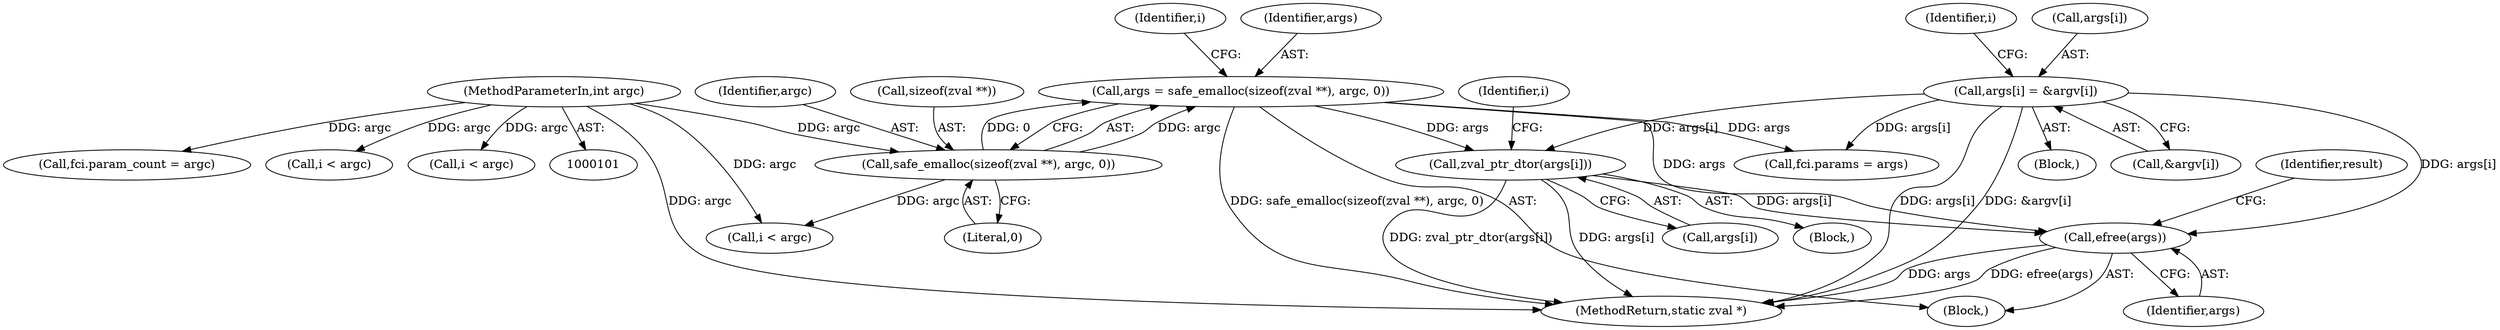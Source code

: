 digraph "0_php_dccda88f27a084bcbbb30198ace12b4e7ae961cc_10@array" {
"1000256" [label="(Call,zval_ptr_dtor(args[i]))"];
"1000140" [label="(Call,args[i] = &argv[i])"];
"1000123" [label="(Call,args = safe_emalloc(sizeof(zval **), argc, 0))"];
"1000125" [label="(Call,safe_emalloc(sizeof(zval **), argc, 0))"];
"1000105" [label="(MethodParameterIn,int argc)"];
"1000260" [label="(Call,efree(args))"];
"1000140" [label="(Call,args[i] = &argv[i])"];
"1000125" [label="(Call,safe_emalloc(sizeof(zval **), argc, 0))"];
"1000129" [label="(Literal,0)"];
"1000128" [label="(Identifier,argc)"];
"1000255" [label="(Block,)"];
"1000139" [label="(Block,)"];
"1000260" [label="(Call,efree(args))"];
"1000138" [label="(Identifier,i)"];
"1000188" [label="(Call,fci.params = args)"];
"1000144" [label="(Call,&argv[i])"];
"1000296" [label="(MethodReturn,static zval *)"];
"1000183" [label="(Call,fci.param_count = argc)"];
"1000283" [label="(Call,i < argc)"];
"1000256" [label="(Call,zval_ptr_dtor(args[i]))"];
"1000132" [label="(Identifier,i)"];
"1000124" [label="(Identifier,args)"];
"1000118" [label="(Block,)"];
"1000257" [label="(Call,args[i])"];
"1000250" [label="(Call,i < argc)"];
"1000254" [label="(Identifier,i)"];
"1000264" [label="(Identifier,result)"];
"1000141" [label="(Call,args[i])"];
"1000123" [label="(Call,args = safe_emalloc(sizeof(zval **), argc, 0))"];
"1000134" [label="(Call,i < argc)"];
"1000105" [label="(MethodParameterIn,int argc)"];
"1000261" [label="(Identifier,args)"];
"1000126" [label="(Call,sizeof(zval **))"];
"1000256" -> "1000255"  [label="AST: "];
"1000256" -> "1000257"  [label="CFG: "];
"1000257" -> "1000256"  [label="AST: "];
"1000254" -> "1000256"  [label="CFG: "];
"1000256" -> "1000296"  [label="DDG: zval_ptr_dtor(args[i])"];
"1000256" -> "1000296"  [label="DDG: args[i]"];
"1000140" -> "1000256"  [label="DDG: args[i]"];
"1000123" -> "1000256"  [label="DDG: args"];
"1000256" -> "1000260"  [label="DDG: args[i]"];
"1000140" -> "1000139"  [label="AST: "];
"1000140" -> "1000144"  [label="CFG: "];
"1000141" -> "1000140"  [label="AST: "];
"1000144" -> "1000140"  [label="AST: "];
"1000138" -> "1000140"  [label="CFG: "];
"1000140" -> "1000296"  [label="DDG: args[i]"];
"1000140" -> "1000296"  [label="DDG: &argv[i]"];
"1000140" -> "1000188"  [label="DDG: args[i]"];
"1000140" -> "1000260"  [label="DDG: args[i]"];
"1000123" -> "1000118"  [label="AST: "];
"1000123" -> "1000125"  [label="CFG: "];
"1000124" -> "1000123"  [label="AST: "];
"1000125" -> "1000123"  [label="AST: "];
"1000132" -> "1000123"  [label="CFG: "];
"1000123" -> "1000296"  [label="DDG: safe_emalloc(sizeof(zval **), argc, 0)"];
"1000125" -> "1000123"  [label="DDG: argc"];
"1000125" -> "1000123"  [label="DDG: 0"];
"1000123" -> "1000188"  [label="DDG: args"];
"1000123" -> "1000260"  [label="DDG: args"];
"1000125" -> "1000129"  [label="CFG: "];
"1000126" -> "1000125"  [label="AST: "];
"1000128" -> "1000125"  [label="AST: "];
"1000129" -> "1000125"  [label="AST: "];
"1000105" -> "1000125"  [label="DDG: argc"];
"1000125" -> "1000134"  [label="DDG: argc"];
"1000105" -> "1000101"  [label="AST: "];
"1000105" -> "1000296"  [label="DDG: argc"];
"1000105" -> "1000134"  [label="DDG: argc"];
"1000105" -> "1000183"  [label="DDG: argc"];
"1000105" -> "1000250"  [label="DDG: argc"];
"1000105" -> "1000283"  [label="DDG: argc"];
"1000260" -> "1000118"  [label="AST: "];
"1000260" -> "1000261"  [label="CFG: "];
"1000261" -> "1000260"  [label="AST: "];
"1000264" -> "1000260"  [label="CFG: "];
"1000260" -> "1000296"  [label="DDG: efree(args)"];
"1000260" -> "1000296"  [label="DDG: args"];
}
